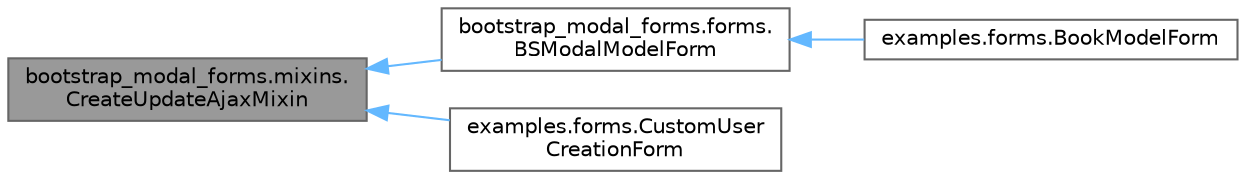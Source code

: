 digraph "bootstrap_modal_forms.mixins.CreateUpdateAjaxMixin"
{
 // LATEX_PDF_SIZE
  bgcolor="transparent";
  edge [fontname=Helvetica,fontsize=10,labelfontname=Helvetica,labelfontsize=10];
  node [fontname=Helvetica,fontsize=10,shape=box,height=0.2,width=0.4];
  rankdir="LR";
  Node1 [id="Node000001",label="bootstrap_modal_forms.mixins.\lCreateUpdateAjaxMixin",height=0.2,width=0.4,color="gray40", fillcolor="grey60", style="filled", fontcolor="black",tooltip=" "];
  Node1 -> Node2 [id="edge1_Node000001_Node000002",dir="back",color="steelblue1",style="solid",tooltip=" "];
  Node2 [id="Node000002",label="bootstrap_modal_forms.forms.\lBSModalModelForm",height=0.2,width=0.4,color="gray40", fillcolor="white", style="filled",URL="$classbootstrap__modal__forms_1_1forms_1_1_b_s_modal_model_form.html",tooltip=" "];
  Node2 -> Node3 [id="edge2_Node000002_Node000003",dir="back",color="steelblue1",style="solid",tooltip=" "];
  Node3 [id="Node000003",label="examples.forms.BookModelForm",height=0.2,width=0.4,color="gray40", fillcolor="white", style="filled",URL="$classexamples_1_1forms_1_1_book_model_form.html",tooltip=" "];
  Node1 -> Node4 [id="edge3_Node000001_Node000004",dir="back",color="steelblue1",style="solid",tooltip=" "];
  Node4 [id="Node000004",label="examples.forms.CustomUser\lCreationForm",height=0.2,width=0.4,color="gray40", fillcolor="white", style="filled",URL="$classexamples_1_1forms_1_1_custom_user_creation_form.html",tooltip=" "];
}
